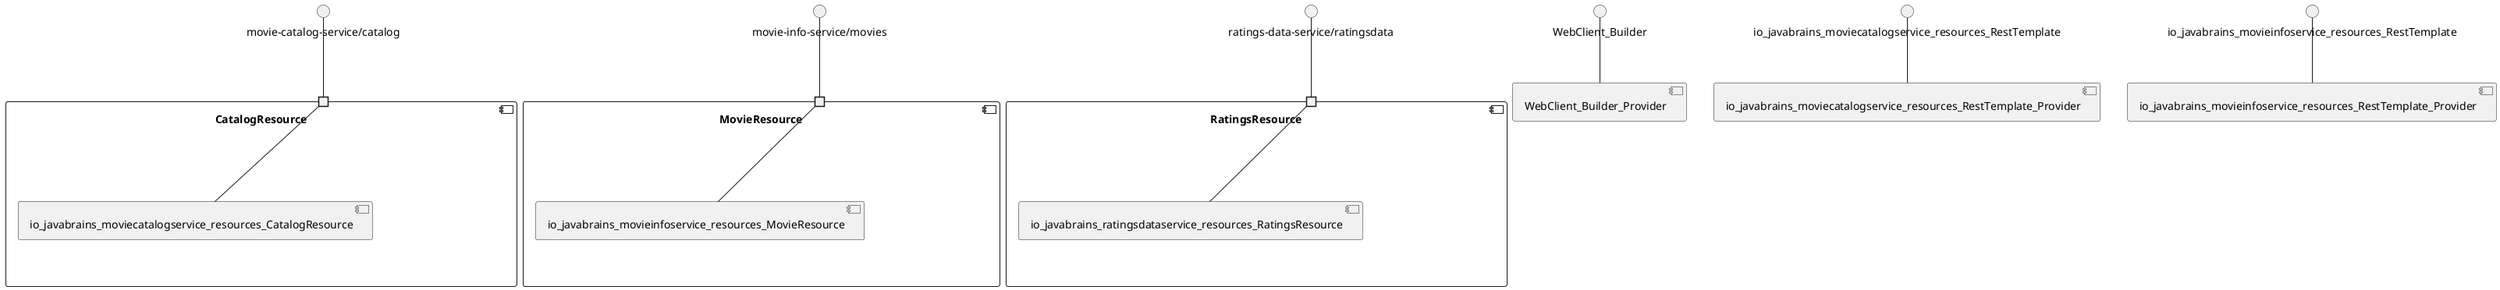 @startuml
skinparam fixCircleLabelOverlapping true
component "CatalogResource\n\n\n\n\n\n" {
[io_javabrains_moviecatalogservice_resources_CatalogResource]
portin " " as CatalogResource_requires_movie_catalog_service_catalog
"CatalogResource_requires_movie_catalog_service_catalog"--[io_javabrains_moviecatalogservice_resources_CatalogResource]
}
interface "movie-catalog-service/catalog" as interface.movie_catalog_service_catalog
interface.movie_catalog_service_catalog--"CatalogResource_requires_movie_catalog_service_catalog"
component "MovieResource\n\n\n\n\n\n" {
[io_javabrains_movieinfoservice_resources_MovieResource]
portin " " as MovieResource_requires_movie_info_service_movies
"MovieResource_requires_movie_info_service_movies"--[io_javabrains_movieinfoservice_resources_MovieResource]
}
interface "movie-info-service/movies" as interface.movie_info_service_movies
interface.movie_info_service_movies--"MovieResource_requires_movie_info_service_movies"
component "RatingsResource\n\n\n\n\n\n" {
[io_javabrains_ratingsdataservice_resources_RatingsResource]
portin " " as RatingsResource_requires_ratings_data_service_ratingsdata
"RatingsResource_requires_ratings_data_service_ratingsdata"--[io_javabrains_ratingsdataservice_resources_RatingsResource]
}
interface "ratings-data-service/ratingsdata" as interface.ratings_data_service_ratingsdata
interface.ratings_data_service_ratingsdata--"RatingsResource_requires_ratings_data_service_ratingsdata"
interface "WebClient_Builder" as interface.WebClient_Builder
interface.WebClient_Builder--[WebClient_Builder_Provider]
interface "io_javabrains_moviecatalogservice_resources_RestTemplate" as interface.io_javabrains_moviecatalogservice_resources_RestTemplate
interface.io_javabrains_moviecatalogservice_resources_RestTemplate--[io_javabrains_moviecatalogservice_resources_RestTemplate_Provider]
interface "io_javabrains_movieinfoservice_resources_RestTemplate" as interface.io_javabrains_movieinfoservice_resources_RestTemplate
interface.io_javabrains_movieinfoservice_resources_RestTemplate--[io_javabrains_movieinfoservice_resources_RestTemplate_Provider]

@enduml
